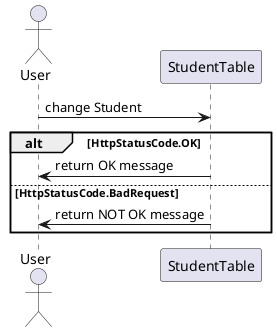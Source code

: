 @startuml changeStudent

actor User

User -> StudentTable : change Student

alt HttpStatusCode.OK
    StudentTable -> User : return OK message
else HttpStatusCode.BadRequest
    StudentTable -> User : return NOT OK message
end

@enduml